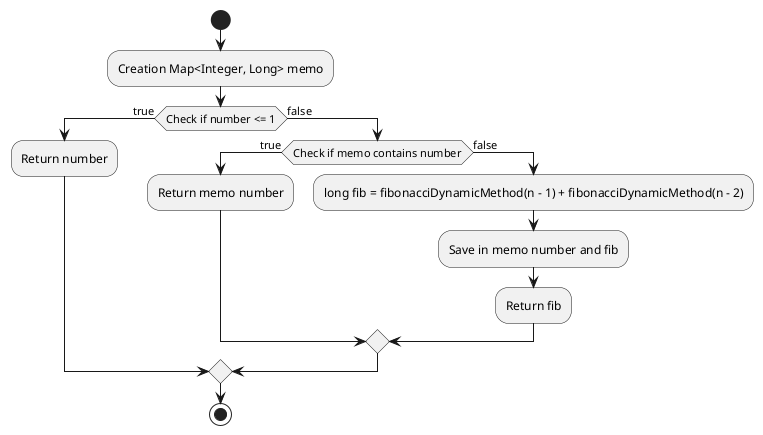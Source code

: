 @startuml
'https://plantuml.com/activity-diagram-beta

start

:Creation Map<Integer, Long> memo;
if (Check if number <= 1) then (true)
:Return number;
else (false)
if (Check if memo contains number) then (true)
:Return memo number;
else (false)
:long fib = fibonacciDynamicMethod(n - 1) + fibonacciDynamicMethod(n - 2);
:Save in memo number and fib;
:Return fib;
  endif
endif
stop

@enduml
